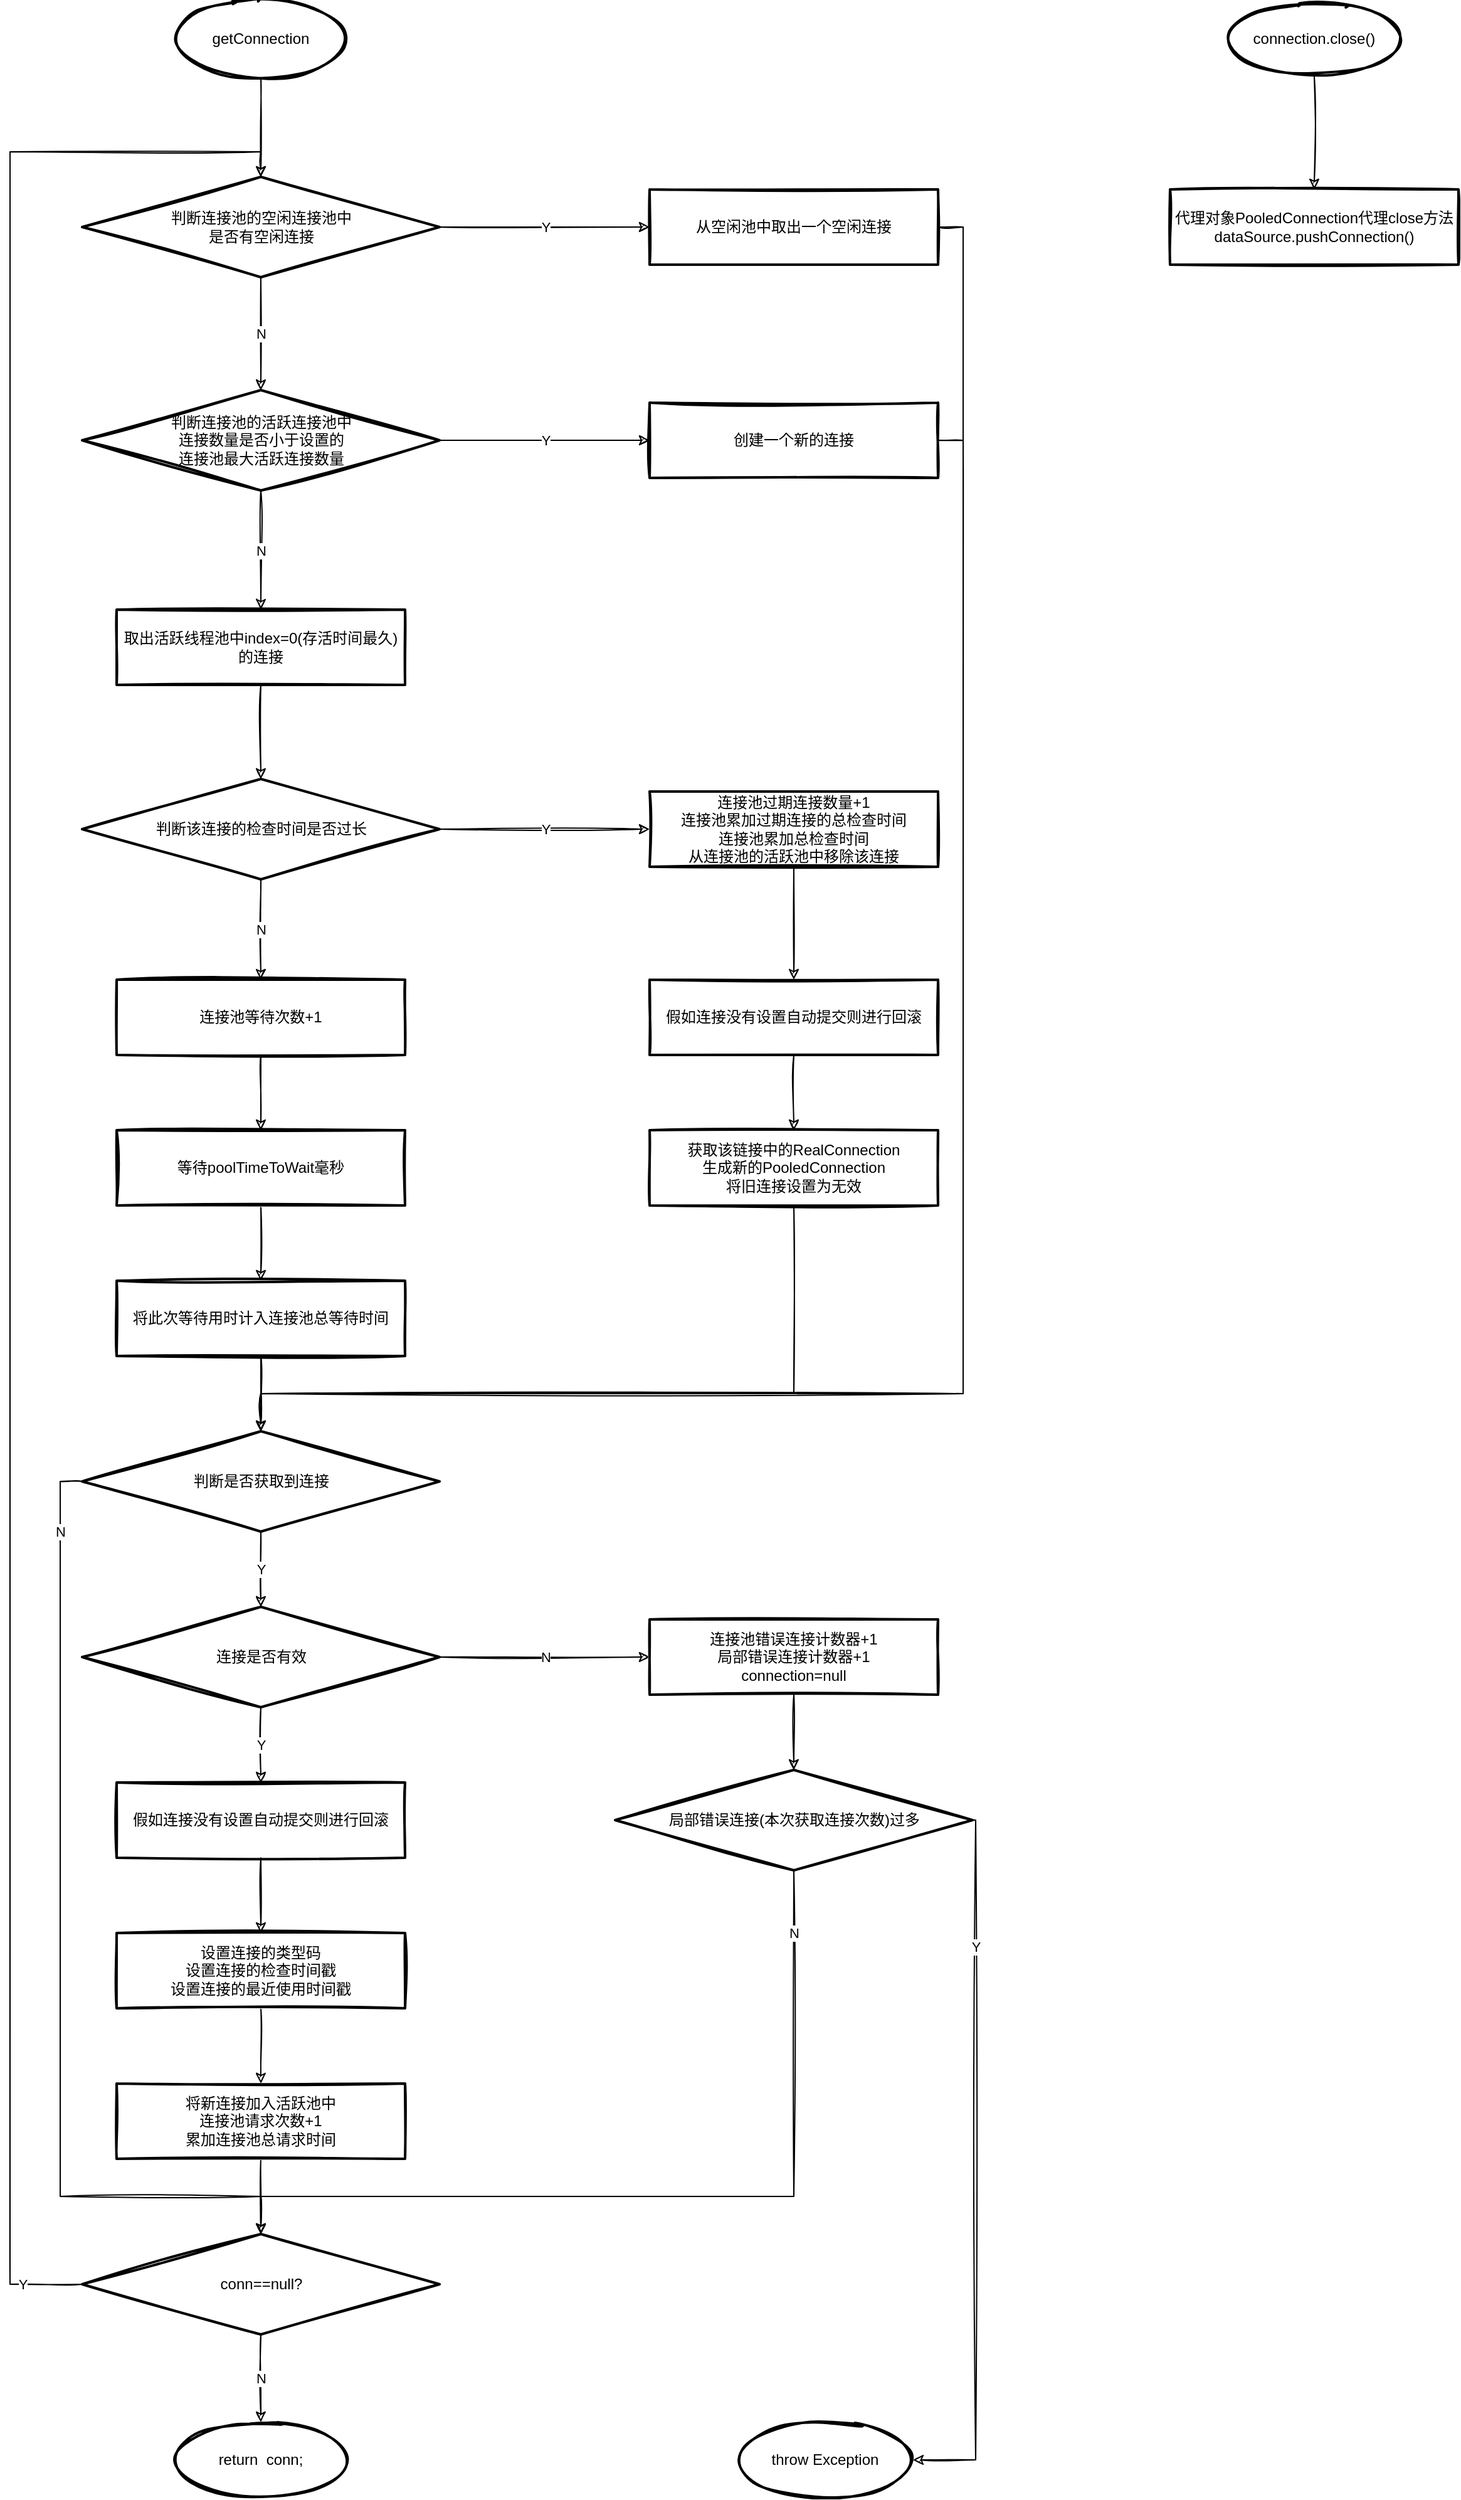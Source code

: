 <mxfile version="20.3.0" type="device"><diagram id="MCyhyUf_afz6iGRw-F5s" name="第 1 页"><mxGraphModel dx="1875" dy="1114" grid="1" gridSize="10" guides="1" tooltips="1" connect="1" arrows="1" fold="1" page="1" pageScale="1" pageWidth="827" pageHeight="1169" math="0" shadow="0"><root><mxCell id="0"/><mxCell id="1" parent="0"/><mxCell id="7m66qNa_j7fj5RQueoO3-12" style="edgeStyle=orthogonalEdgeStyle;rounded=0;orthogonalLoop=1;jettySize=auto;html=1;exitX=0.5;exitY=1;exitDx=0;exitDy=0;exitPerimeter=0;entryX=0.5;entryY=0;entryDx=0;entryDy=0;sketch=1;" parent="1" source="7m66qNa_j7fj5RQueoO3-1" target="7m66qNa_j7fj5RQueoO3-11" edge="1"><mxGeometry relative="1" as="geometry"/></mxCell><mxCell id="7m66qNa_j7fj5RQueoO3-1" value="getConnection" style="strokeWidth=2;html=1;shape=mxgraph.flowchart.start_1;whiteSpace=wrap;sketch=1;" parent="1" vertex="1"><mxGeometry x="170" y="100" width="140" height="60" as="geometry"/></mxCell><mxCell id="7m66qNa_j7fj5RQueoO3-15" value="N" style="edgeStyle=orthogonalEdgeStyle;rounded=0;orthogonalLoop=1;jettySize=auto;html=1;sketch=1;" parent="1" source="7m66qNa_j7fj5RQueoO3-9" target="7m66qNa_j7fj5RQueoO3-14" edge="1"><mxGeometry relative="1" as="geometry"/></mxCell><mxCell id="7m66qNa_j7fj5RQueoO3-32" value="Y" style="edgeStyle=orthogonalEdgeStyle;rounded=0;orthogonalLoop=1;jettySize=auto;html=1;exitX=1;exitY=0.5;exitDx=0;exitDy=0;entryX=0;entryY=0.5;entryDx=0;entryDy=0;sketch=1;" parent="1" source="7m66qNa_j7fj5RQueoO3-9" target="7m66qNa_j7fj5RQueoO3-31" edge="1"><mxGeometry relative="1" as="geometry"/></mxCell><mxCell id="7m66qNa_j7fj5RQueoO3-9" value="判断连接池的活跃连接池中&lt;br&gt;连接数量是否小于设置的&lt;br&gt;连接池最大活跃连接数量" style="rhombus;whiteSpace=wrap;html=1;strokeWidth=2;sketch=1;" parent="1" vertex="1"><mxGeometry x="97.5" y="410" width="285" height="80" as="geometry"/></mxCell><mxCell id="7m66qNa_j7fj5RQueoO3-13" value="N" style="edgeStyle=orthogonalEdgeStyle;rounded=0;orthogonalLoop=1;jettySize=auto;html=1;exitX=0.5;exitY=1;exitDx=0;exitDy=0;entryX=0.5;entryY=0;entryDx=0;entryDy=0;sketch=1;" parent="1" source="7m66qNa_j7fj5RQueoO3-11" target="7m66qNa_j7fj5RQueoO3-9" edge="1"><mxGeometry relative="1" as="geometry"/></mxCell><mxCell id="7m66qNa_j7fj5RQueoO3-27" value="Y" style="edgeStyle=orthogonalEdgeStyle;rounded=0;orthogonalLoop=1;jettySize=auto;html=1;exitX=1;exitY=0.5;exitDx=0;exitDy=0;entryX=0;entryY=0.5;entryDx=0;entryDy=0;sketch=1;" parent="1" source="7m66qNa_j7fj5RQueoO3-11" target="7m66qNa_j7fj5RQueoO3-26" edge="1"><mxGeometry relative="1" as="geometry"/></mxCell><mxCell id="7m66qNa_j7fj5RQueoO3-11" value="判断连接池的空闲连接池中&lt;br&gt;是否有空闲连接" style="rhombus;whiteSpace=wrap;html=1;strokeWidth=2;sketch=1;" parent="1" vertex="1"><mxGeometry x="97.5" y="240" width="285" height="80" as="geometry"/></mxCell><mxCell id="7m66qNa_j7fj5RQueoO3-17" style="edgeStyle=orthogonalEdgeStyle;rounded=0;orthogonalLoop=1;jettySize=auto;html=1;exitX=0.5;exitY=1;exitDx=0;exitDy=0;entryX=0.5;entryY=0;entryDx=0;entryDy=0;sketch=1;" parent="1" source="7m66qNa_j7fj5RQueoO3-14" target="7m66qNa_j7fj5RQueoO3-16" edge="1"><mxGeometry relative="1" as="geometry"/></mxCell><mxCell id="7m66qNa_j7fj5RQueoO3-14" value="取出活跃线程池中index=0(存活时间最久)的连接" style="whiteSpace=wrap;html=1;strokeWidth=2;sketch=1;" parent="1" vertex="1"><mxGeometry x="125" y="585" width="230" height="60" as="geometry"/></mxCell><mxCell id="7m66qNa_j7fj5RQueoO3-19" value="N" style="edgeStyle=orthogonalEdgeStyle;rounded=0;orthogonalLoop=1;jettySize=auto;html=1;exitX=0.5;exitY=1;exitDx=0;exitDy=0;entryX=0.5;entryY=0;entryDx=0;entryDy=0;sketch=1;" parent="1" source="7m66qNa_j7fj5RQueoO3-16" target="7m66qNa_j7fj5RQueoO3-18" edge="1"><mxGeometry relative="1" as="geometry"/></mxCell><mxCell id="8Xt79Spc-dpP2ZHksFhf-11" value="Y" style="edgeStyle=orthogonalEdgeStyle;rounded=0;sketch=1;orthogonalLoop=1;jettySize=auto;html=1;exitX=1;exitY=0.5;exitDx=0;exitDy=0;entryX=0;entryY=0.5;entryDx=0;entryDy=0;" parent="1" source="7m66qNa_j7fj5RQueoO3-16" target="8Xt79Spc-dpP2ZHksFhf-2" edge="1"><mxGeometry relative="1" as="geometry"/></mxCell><mxCell id="7m66qNa_j7fj5RQueoO3-16" value="判断该连接的检查时间是否过长" style="rhombus;whiteSpace=wrap;html=1;strokeWidth=2;sketch=1;" parent="1" vertex="1"><mxGeometry x="97.5" y="720" width="285" height="80" as="geometry"/></mxCell><mxCell id="7m66qNa_j7fj5RQueoO3-21" style="edgeStyle=orthogonalEdgeStyle;rounded=0;orthogonalLoop=1;jettySize=auto;html=1;exitX=0.5;exitY=1;exitDx=0;exitDy=0;entryX=0.5;entryY=0;entryDx=0;entryDy=0;sketch=1;" parent="1" source="7m66qNa_j7fj5RQueoO3-18" target="7m66qNa_j7fj5RQueoO3-20" edge="1"><mxGeometry relative="1" as="geometry"/></mxCell><mxCell id="7m66qNa_j7fj5RQueoO3-18" value="连接池等待次数+1" style="whiteSpace=wrap;html=1;strokeWidth=2;sketch=1;" parent="1" vertex="1"><mxGeometry x="125" y="880" width="230" height="60" as="geometry"/></mxCell><mxCell id="7m66qNa_j7fj5RQueoO3-23" style="edgeStyle=orthogonalEdgeStyle;rounded=0;orthogonalLoop=1;jettySize=auto;html=1;exitX=0.5;exitY=1;exitDx=0;exitDy=0;entryX=0.5;entryY=0;entryDx=0;entryDy=0;sketch=1;" parent="1" source="7m66qNa_j7fj5RQueoO3-20" target="7m66qNa_j7fj5RQueoO3-22" edge="1"><mxGeometry relative="1" as="geometry"/></mxCell><mxCell id="7m66qNa_j7fj5RQueoO3-20" value="等待poolTimeToWait毫秒" style="whiteSpace=wrap;html=1;strokeWidth=2;sketch=1;" parent="1" vertex="1"><mxGeometry x="125" y="1000" width="230" height="60" as="geometry"/></mxCell><mxCell id="7m66qNa_j7fj5RQueoO3-25" style="edgeStyle=orthogonalEdgeStyle;rounded=0;orthogonalLoop=1;jettySize=auto;html=1;exitX=0.5;exitY=1;exitDx=0;exitDy=0;entryX=0.5;entryY=0;entryDx=0;entryDy=0;sketch=1;" parent="1" source="7m66qNa_j7fj5RQueoO3-22" target="7m66qNa_j7fj5RQueoO3-24" edge="1"><mxGeometry relative="1" as="geometry"/></mxCell><mxCell id="7m66qNa_j7fj5RQueoO3-22" value="&lt;span style=&quot;text-align: left;&quot;&gt;将此次等待用时计入连接池总等待时间&lt;/span&gt;" style="whiteSpace=wrap;html=1;strokeWidth=2;sketch=1;" parent="1" vertex="1"><mxGeometry x="125" y="1120" width="230" height="60" as="geometry"/></mxCell><mxCell id="8Xt79Spc-dpP2ZHksFhf-10" value="Y" style="edgeStyle=orthogonalEdgeStyle;rounded=0;sketch=1;orthogonalLoop=1;jettySize=auto;html=1;exitX=0.5;exitY=1;exitDx=0;exitDy=0;entryX=0.5;entryY=0;entryDx=0;entryDy=0;" parent="1" source="7m66qNa_j7fj5RQueoO3-24" target="8Xt79Spc-dpP2ZHksFhf-9" edge="1"><mxGeometry relative="1" as="geometry"/></mxCell><mxCell id="DQmg4lhvm20JNWHVOebY-18" value="N" style="edgeStyle=orthogonalEdgeStyle;rounded=0;sketch=1;orthogonalLoop=1;jettySize=auto;html=1;exitX=0;exitY=0.5;exitDx=0;exitDy=0;entryX=0.5;entryY=0;entryDx=0;entryDy=0;" edge="1" parent="1" source="7m66qNa_j7fj5RQueoO3-24" target="DQmg4lhvm20JNWHVOebY-6"><mxGeometry x="-0.852" relative="1" as="geometry"><Array as="points"><mxPoint x="80" y="1280"/><mxPoint x="80" y="1850"/><mxPoint x="240" y="1850"/></Array><mxPoint as="offset"/></mxGeometry></mxCell><mxCell id="7m66qNa_j7fj5RQueoO3-24" value="判断是否获取到连接" style="rhombus;whiteSpace=wrap;html=1;strokeWidth=2;sketch=1;" parent="1" vertex="1"><mxGeometry x="97.5" y="1240" width="285" height="80" as="geometry"/></mxCell><mxCell id="7m66qNa_j7fj5RQueoO3-29" style="edgeStyle=orthogonalEdgeStyle;rounded=0;orthogonalLoop=1;jettySize=auto;html=1;exitX=1;exitY=0.5;exitDx=0;exitDy=0;entryX=0.5;entryY=0;entryDx=0;entryDy=0;sketch=1;" parent="1" source="7m66qNa_j7fj5RQueoO3-26" target="7m66qNa_j7fj5RQueoO3-24" edge="1"><mxGeometry relative="1" as="geometry"><Array as="points"><mxPoint x="800" y="280"/><mxPoint x="800" y="1210"/><mxPoint x="240" y="1210"/></Array></mxGeometry></mxCell><mxCell id="7m66qNa_j7fj5RQueoO3-26" value="从空闲池中取出一个空闲连接" style="whiteSpace=wrap;html=1;strokeWidth=2;sketch=1;" parent="1" vertex="1"><mxGeometry x="550" y="250" width="230" height="60" as="geometry"/></mxCell><mxCell id="8Xt79Spc-dpP2ZHksFhf-1" style="edgeStyle=orthogonalEdgeStyle;rounded=0;orthogonalLoop=1;jettySize=auto;html=1;exitX=1;exitY=0.5;exitDx=0;exitDy=0;entryX=0.5;entryY=0;entryDx=0;entryDy=0;sketch=1;" parent="1" source="7m66qNa_j7fj5RQueoO3-31" target="7m66qNa_j7fj5RQueoO3-24" edge="1"><mxGeometry relative="1" as="geometry"><Array as="points"><mxPoint x="800" y="450"/><mxPoint x="800" y="1210"/><mxPoint x="240" y="1210"/></Array></mxGeometry></mxCell><mxCell id="7m66qNa_j7fj5RQueoO3-31" value="创建一个新的连接" style="whiteSpace=wrap;html=1;strokeWidth=2;sketch=1;" parent="1" vertex="1"><mxGeometry x="550" y="420" width="230" height="60" as="geometry"/></mxCell><mxCell id="8Xt79Spc-dpP2ZHksFhf-5" style="edgeStyle=orthogonalEdgeStyle;rounded=0;sketch=1;orthogonalLoop=1;jettySize=auto;html=1;exitX=0.5;exitY=1;exitDx=0;exitDy=0;" parent="1" source="8Xt79Spc-dpP2ZHksFhf-2" target="8Xt79Spc-dpP2ZHksFhf-4" edge="1"><mxGeometry relative="1" as="geometry"/></mxCell><mxCell id="8Xt79Spc-dpP2ZHksFhf-2" value="连接池过期连接数量+1&lt;br&gt;连接池累加&lt;span style=&quot;text-align: left;&quot;&gt;过期连接的总检查时间&lt;br&gt;&lt;/span&gt;连接池累加&lt;span style=&quot;text-align: left;&quot;&gt;总检查时间&lt;br&gt;&lt;/span&gt;从连接池的活跃池中移除该连接" style="whiteSpace=wrap;html=1;strokeWidth=2;sketch=1;" parent="1" vertex="1"><mxGeometry x="550" y="730" width="230" height="60" as="geometry"/></mxCell><mxCell id="8Xt79Spc-dpP2ZHksFhf-7" style="edgeStyle=orthogonalEdgeStyle;rounded=0;sketch=1;orthogonalLoop=1;jettySize=auto;html=1;exitX=0.5;exitY=1;exitDx=0;exitDy=0;" parent="1" source="8Xt79Spc-dpP2ZHksFhf-4" target="8Xt79Spc-dpP2ZHksFhf-6" edge="1"><mxGeometry relative="1" as="geometry"/></mxCell><mxCell id="8Xt79Spc-dpP2ZHksFhf-4" value="假如连接没有设置自动提交则进行回滚" style="whiteSpace=wrap;html=1;strokeWidth=2;sketch=1;" parent="1" vertex="1"><mxGeometry x="550" y="880" width="230" height="60" as="geometry"/></mxCell><mxCell id="8Xt79Spc-dpP2ZHksFhf-13" style="edgeStyle=orthogonalEdgeStyle;rounded=0;sketch=1;orthogonalLoop=1;jettySize=auto;html=1;exitX=0.5;exitY=1;exitDx=0;exitDy=0;entryX=0.5;entryY=0;entryDx=0;entryDy=0;" parent="1" source="8Xt79Spc-dpP2ZHksFhf-6" target="7m66qNa_j7fj5RQueoO3-24" edge="1"><mxGeometry relative="1" as="geometry"><Array as="points"><mxPoint x="665" y="1210"/><mxPoint x="240" y="1210"/></Array></mxGeometry></mxCell><mxCell id="8Xt79Spc-dpP2ZHksFhf-6" value="获取该链接中的RealConnection&lt;br&gt;生成新的PooledConnection&lt;br&gt;将旧连接设置为无效" style="whiteSpace=wrap;html=1;strokeWidth=2;sketch=1;" parent="1" vertex="1"><mxGeometry x="550" y="1000" width="230" height="60" as="geometry"/></mxCell><mxCell id="8Xt79Spc-dpP2ZHksFhf-15" value="Y" style="edgeStyle=orthogonalEdgeStyle;rounded=0;sketch=1;orthogonalLoop=1;jettySize=auto;html=1;exitX=0.5;exitY=1;exitDx=0;exitDy=0;entryX=0.5;entryY=0;entryDx=0;entryDy=0;" parent="1" source="8Xt79Spc-dpP2ZHksFhf-9" target="8Xt79Spc-dpP2ZHksFhf-14" edge="1"><mxGeometry relative="1" as="geometry"/></mxCell><mxCell id="DQmg4lhvm20JNWHVOebY-2" value="N" style="edgeStyle=orthogonalEdgeStyle;rounded=0;orthogonalLoop=1;jettySize=auto;html=1;exitX=1;exitY=0.5;exitDx=0;exitDy=0;entryX=0;entryY=0.5;entryDx=0;entryDy=0;sketch=1;" edge="1" parent="1" source="8Xt79Spc-dpP2ZHksFhf-9" target="DQmg4lhvm20JNWHVOebY-1"><mxGeometry relative="1" as="geometry"/></mxCell><mxCell id="8Xt79Spc-dpP2ZHksFhf-9" value="连接是否有效" style="rhombus;whiteSpace=wrap;html=1;strokeWidth=2;sketch=1;" parent="1" vertex="1"><mxGeometry x="97.5" y="1380" width="285" height="80" as="geometry"/></mxCell><mxCell id="8Xt79Spc-dpP2ZHksFhf-18" style="edgeStyle=orthogonalEdgeStyle;rounded=0;sketch=1;orthogonalLoop=1;jettySize=auto;html=1;exitX=0.5;exitY=1;exitDx=0;exitDy=0;entryX=0.5;entryY=0;entryDx=0;entryDy=0;" parent="1" source="8Xt79Spc-dpP2ZHksFhf-14" target="8Xt79Spc-dpP2ZHksFhf-17" edge="1"><mxGeometry relative="1" as="geometry"/></mxCell><mxCell id="8Xt79Spc-dpP2ZHksFhf-14" value="假如连接没有设置自动提交则进行回滚" style="whiteSpace=wrap;html=1;strokeWidth=2;sketch=1;" parent="1" vertex="1"><mxGeometry x="125" y="1520" width="230" height="60" as="geometry"/></mxCell><mxCell id="8Xt79Spc-dpP2ZHksFhf-20" style="edgeStyle=orthogonalEdgeStyle;rounded=0;sketch=1;orthogonalLoop=1;jettySize=auto;html=1;exitX=0.5;exitY=1;exitDx=0;exitDy=0;entryX=0.5;entryY=0;entryDx=0;entryDy=0;" parent="1" source="8Xt79Spc-dpP2ZHksFhf-17" target="8Xt79Spc-dpP2ZHksFhf-19" edge="1"><mxGeometry relative="1" as="geometry"/></mxCell><mxCell id="8Xt79Spc-dpP2ZHksFhf-17" value="设置连接的类型码&lt;br&gt;设置连接的检查时间戳&lt;br&gt;设置连接的最近使用时间戳" style="whiteSpace=wrap;html=1;strokeWidth=2;sketch=1;" parent="1" vertex="1"><mxGeometry x="125" y="1640" width="230" height="60" as="geometry"/></mxCell><mxCell id="DQmg4lhvm20JNWHVOebY-7" style="edgeStyle=orthogonalEdgeStyle;rounded=0;sketch=1;orthogonalLoop=1;jettySize=auto;html=1;exitX=0.5;exitY=1;exitDx=0;exitDy=0;" edge="1" parent="1" source="8Xt79Spc-dpP2ZHksFhf-19" target="DQmg4lhvm20JNWHVOebY-6"><mxGeometry relative="1" as="geometry"/></mxCell><mxCell id="8Xt79Spc-dpP2ZHksFhf-19" value="将新连接加入活跃池中&lt;br&gt;连接池请求次数+1&lt;br&gt;累加连接池总请求时间" style="whiteSpace=wrap;html=1;strokeWidth=2;sketch=1;" parent="1" vertex="1"><mxGeometry x="125" y="1760" width="230" height="60" as="geometry"/></mxCell><mxCell id="DQmg4lhvm20JNWHVOebY-5" style="edgeStyle=orthogonalEdgeStyle;rounded=0;sketch=1;orthogonalLoop=1;jettySize=auto;html=1;exitX=0.5;exitY=1;exitDx=0;exitDy=0;entryX=0.5;entryY=0;entryDx=0;entryDy=0;" edge="1" parent="1" source="DQmg4lhvm20JNWHVOebY-1" target="DQmg4lhvm20JNWHVOebY-4"><mxGeometry relative="1" as="geometry"/></mxCell><mxCell id="DQmg4lhvm20JNWHVOebY-1" value="连接池错误连接计数器+1&lt;br&gt;局部错误连接计数器+1&lt;br&gt;connection=null" style="whiteSpace=wrap;html=1;strokeWidth=2;sketch=1;" vertex="1" parent="1"><mxGeometry x="550" y="1390" width="230" height="60" as="geometry"/></mxCell><mxCell id="DQmg4lhvm20JNWHVOebY-8" value="N" style="edgeStyle=orthogonalEdgeStyle;rounded=0;sketch=1;orthogonalLoop=1;jettySize=auto;html=1;exitX=0.5;exitY=1;exitDx=0;exitDy=0;entryX=0.5;entryY=0;entryDx=0;entryDy=0;" edge="1" parent="1" source="DQmg4lhvm20JNWHVOebY-4" target="DQmg4lhvm20JNWHVOebY-6"><mxGeometry x="-0.86" relative="1" as="geometry"><Array as="points"><mxPoint x="665" y="1850"/><mxPoint x="240" y="1850"/></Array><mxPoint as="offset"/></mxGeometry></mxCell><mxCell id="DQmg4lhvm20JNWHVOebY-16" style="edgeStyle=orthogonalEdgeStyle;rounded=0;sketch=1;orthogonalLoop=1;jettySize=auto;html=1;exitX=1;exitY=0.5;exitDx=0;exitDy=0;entryX=1;entryY=0.5;entryDx=0;entryDy=0;entryPerimeter=0;" edge="1" parent="1" source="DQmg4lhvm20JNWHVOebY-4" target="DQmg4lhvm20JNWHVOebY-15"><mxGeometry relative="1" as="geometry"><Array as="points"><mxPoint x="810" y="1550"/><mxPoint x="810" y="2060"/></Array></mxGeometry></mxCell><mxCell id="DQmg4lhvm20JNWHVOebY-17" value="Y" style="edgeLabel;html=1;align=center;verticalAlign=middle;resizable=0;points=[];" vertex="1" connectable="0" parent="DQmg4lhvm20JNWHVOebY-16"><mxGeometry x="-0.632" relative="1" as="geometry"><mxPoint as="offset"/></mxGeometry></mxCell><mxCell id="DQmg4lhvm20JNWHVOebY-4" value="局部错误连接(本次获取连接次数)过多" style="rhombus;whiteSpace=wrap;html=1;strokeWidth=2;sketch=1;" vertex="1" parent="1"><mxGeometry x="522.5" y="1510" width="285" height="80" as="geometry"/></mxCell><mxCell id="DQmg4lhvm20JNWHVOebY-11" value="Y" style="edgeStyle=orthogonalEdgeStyle;rounded=0;sketch=1;orthogonalLoop=1;jettySize=auto;html=1;exitX=0;exitY=0.5;exitDx=0;exitDy=0;entryX=0.5;entryY=0;entryDx=0;entryDy=0;" edge="1" parent="1" source="DQmg4lhvm20JNWHVOebY-6" target="7m66qNa_j7fj5RQueoO3-11"><mxGeometry x="-0.952" relative="1" as="geometry"><Array as="points"><mxPoint x="40" y="1920"/><mxPoint x="40" y="220"/><mxPoint x="240" y="220"/></Array><mxPoint as="offset"/></mxGeometry></mxCell><mxCell id="DQmg4lhvm20JNWHVOebY-14" value="N" style="edgeStyle=orthogonalEdgeStyle;rounded=0;sketch=1;orthogonalLoop=1;jettySize=auto;html=1;exitX=0.5;exitY=1;exitDx=0;exitDy=0;entryX=0.5;entryY=0;entryDx=0;entryDy=0;entryPerimeter=0;" edge="1" parent="1" source="DQmg4lhvm20JNWHVOebY-6" target="DQmg4lhvm20JNWHVOebY-13"><mxGeometry relative="1" as="geometry"/></mxCell><mxCell id="DQmg4lhvm20JNWHVOebY-6" value="conn==null?" style="rhombus;whiteSpace=wrap;html=1;strokeWidth=2;sketch=1;" vertex="1" parent="1"><mxGeometry x="97.5" y="1880" width="285" height="80" as="geometry"/></mxCell><mxCell id="DQmg4lhvm20JNWHVOebY-13" value="return&amp;nbsp; conn;" style="strokeWidth=2;html=1;shape=mxgraph.flowchart.start_1;whiteSpace=wrap;sketch=1;" vertex="1" parent="1"><mxGeometry x="170" y="2030" width="140" height="60" as="geometry"/></mxCell><mxCell id="DQmg4lhvm20JNWHVOebY-15" value="throw Exception" style="strokeWidth=2;html=1;shape=mxgraph.flowchart.start_1;whiteSpace=wrap;sketch=1;" vertex="1" parent="1"><mxGeometry x="620" y="2030" width="140" height="60" as="geometry"/></mxCell><mxCell id="DQmg4lhvm20JNWHVOebY-21" style="edgeStyle=orthogonalEdgeStyle;rounded=0;sketch=1;orthogonalLoop=1;jettySize=auto;html=1;exitX=0.5;exitY=1;exitDx=0;exitDy=0;exitPerimeter=0;entryX=0.5;entryY=0;entryDx=0;entryDy=0;" edge="1" parent="1" source="DQmg4lhvm20JNWHVOebY-19" target="DQmg4lhvm20JNWHVOebY-20"><mxGeometry relative="1" as="geometry"/></mxCell><mxCell id="DQmg4lhvm20JNWHVOebY-19" value="connection.close()" style="strokeWidth=2;html=1;shape=mxgraph.flowchart.start_1;whiteSpace=wrap;sketch=1;" vertex="1" parent="1"><mxGeometry x="1010" y="100" width="140" height="60" as="geometry"/></mxCell><mxCell id="DQmg4lhvm20JNWHVOebY-20" value="代理对象PooledConnection代理close方法&lt;br&gt;dataSource.pushConnection()" style="whiteSpace=wrap;html=1;strokeWidth=2;sketch=1;" vertex="1" parent="1"><mxGeometry x="965" y="250" width="230" height="60" as="geometry"/></mxCell></root></mxGraphModel></diagram></mxfile>